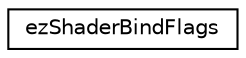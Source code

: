 digraph "Graphical Class Hierarchy"
{
 // LATEX_PDF_SIZE
  edge [fontname="Helvetica",fontsize="10",labelfontname="Helvetica",labelfontsize="10"];
  node [fontname="Helvetica",fontsize="10",shape=record];
  rankdir="LR";
  Node0 [label="ezShaderBindFlags",height=0.2,width=0.4,color="black", fillcolor="white", style="filled",URL="$d6/da4/structez_shader_bind_flags.htm",tooltip=" "];
}

